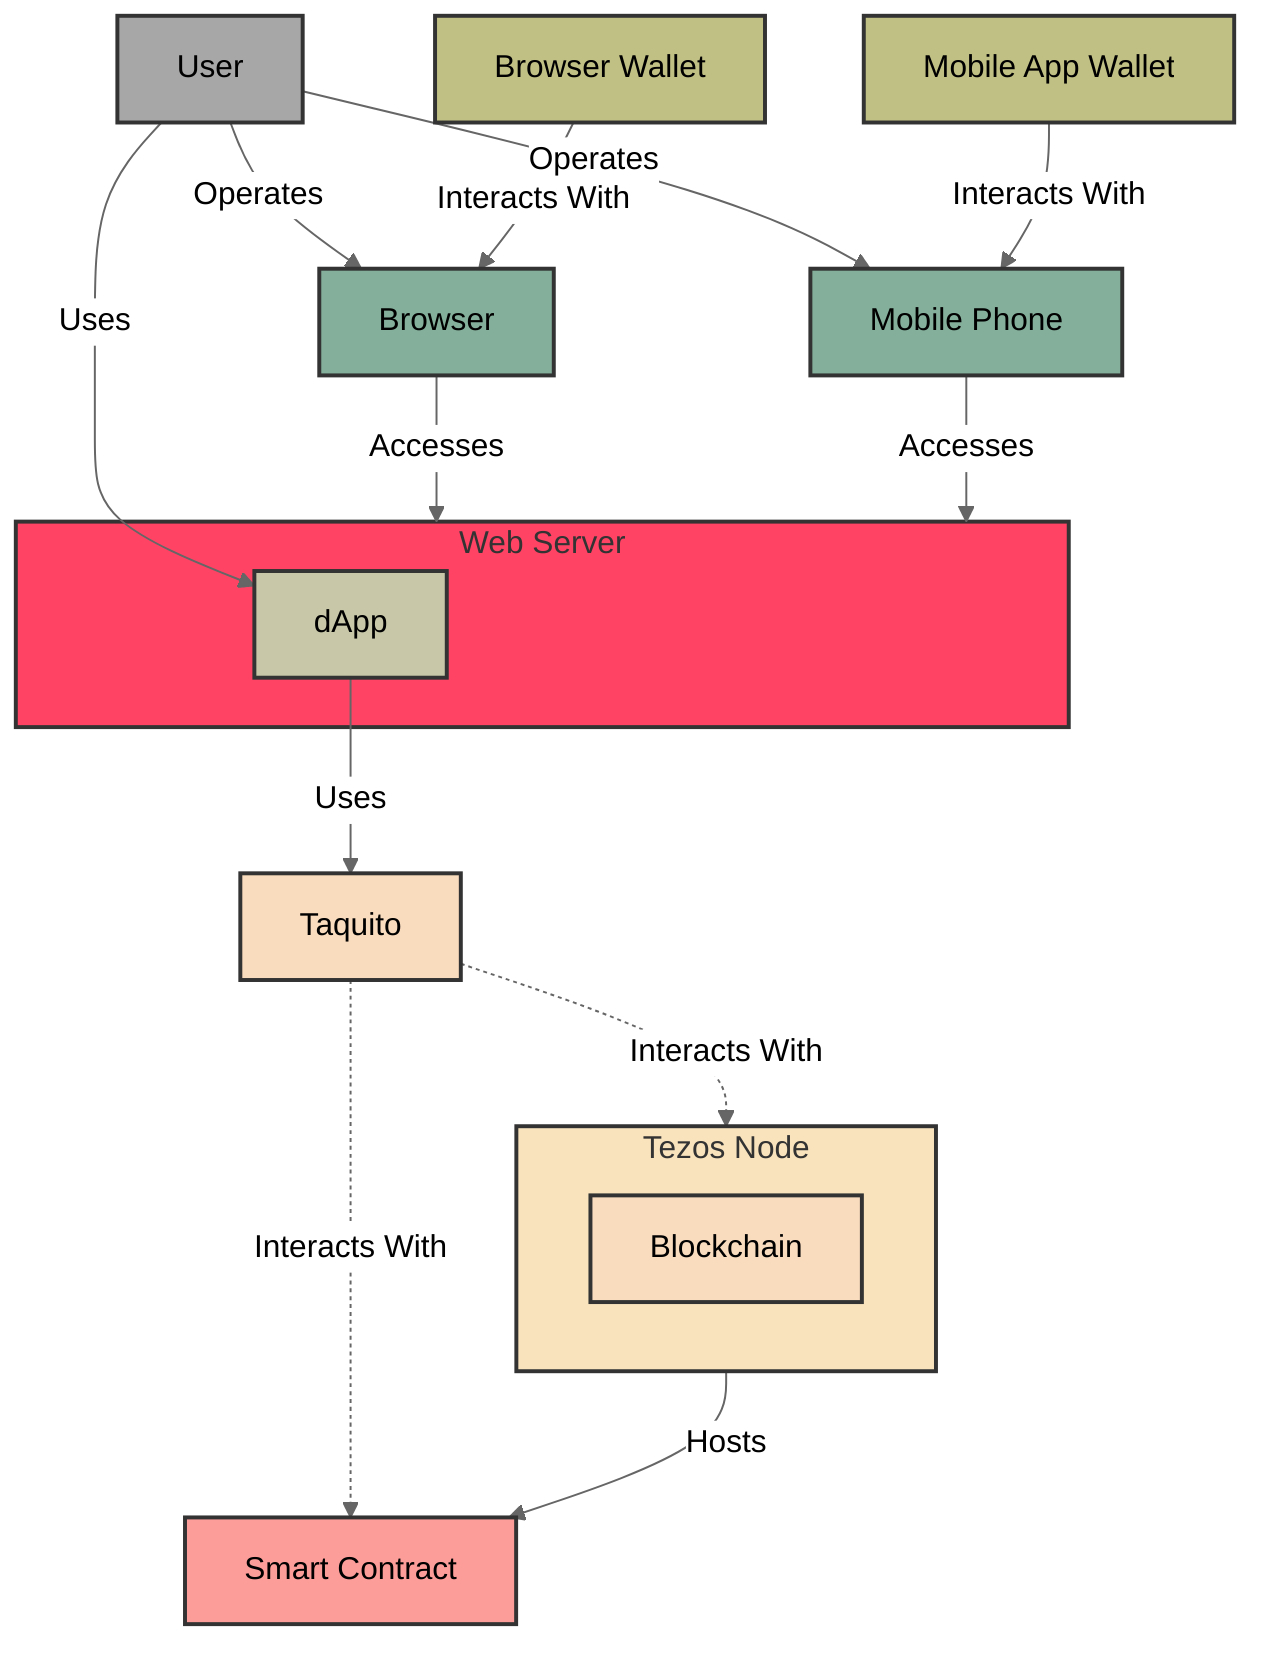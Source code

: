 %%{init: {'theme': 'neutral'}}%%
graph TD;
  style A fill:#f9dbbd,stroke:#333,stroke-width:2px
  style B fill:#fc9d9a,stroke:#333,stroke-width:2px
  style C fill:#fe4365,stroke:#333,stroke-width:2px
  style D fill:#c8c8a9,stroke:#333,stroke-width:2px
  style E fill:#83af9b,stroke:#333,stroke-width:2px
  style F fill:#83af9b,stroke:#333,stroke-width:2px
  style G fill:#f9dbbd,stroke:#333,stroke-width:2px
  style H fill:#a8a7a7,stroke:#333,stroke-width:2px
  style I fill:#c0c085,stroke:#333,stroke-width:2px
  style J fill:#c0c085,stroke:#333,stroke-width:2px
  style K fill:#f9e3bd,stroke:#333,stroke-width:2px

  subgraph C[Web Server]
    D[dApp]
  end

  subgraph K[Tezos Node]
    A[Blockchain]
  end

  K -->|Hosts| B[Smart Contract]
  E[Browser] -->|Accesses| C
  F[Mobile Phone] -->|Accesses| C
  G[Taquito] -.->|Interacts With| K
  G -.->|Interacts With| B
  D -->|Uses| G
  H[User] -->|Operates| E
  H -->|Operates| F
  H -->|Uses| D
  I[Browser Wallet] -->|Interacts With| E
  J[Mobile App Wallet] -->|Interacts With| F